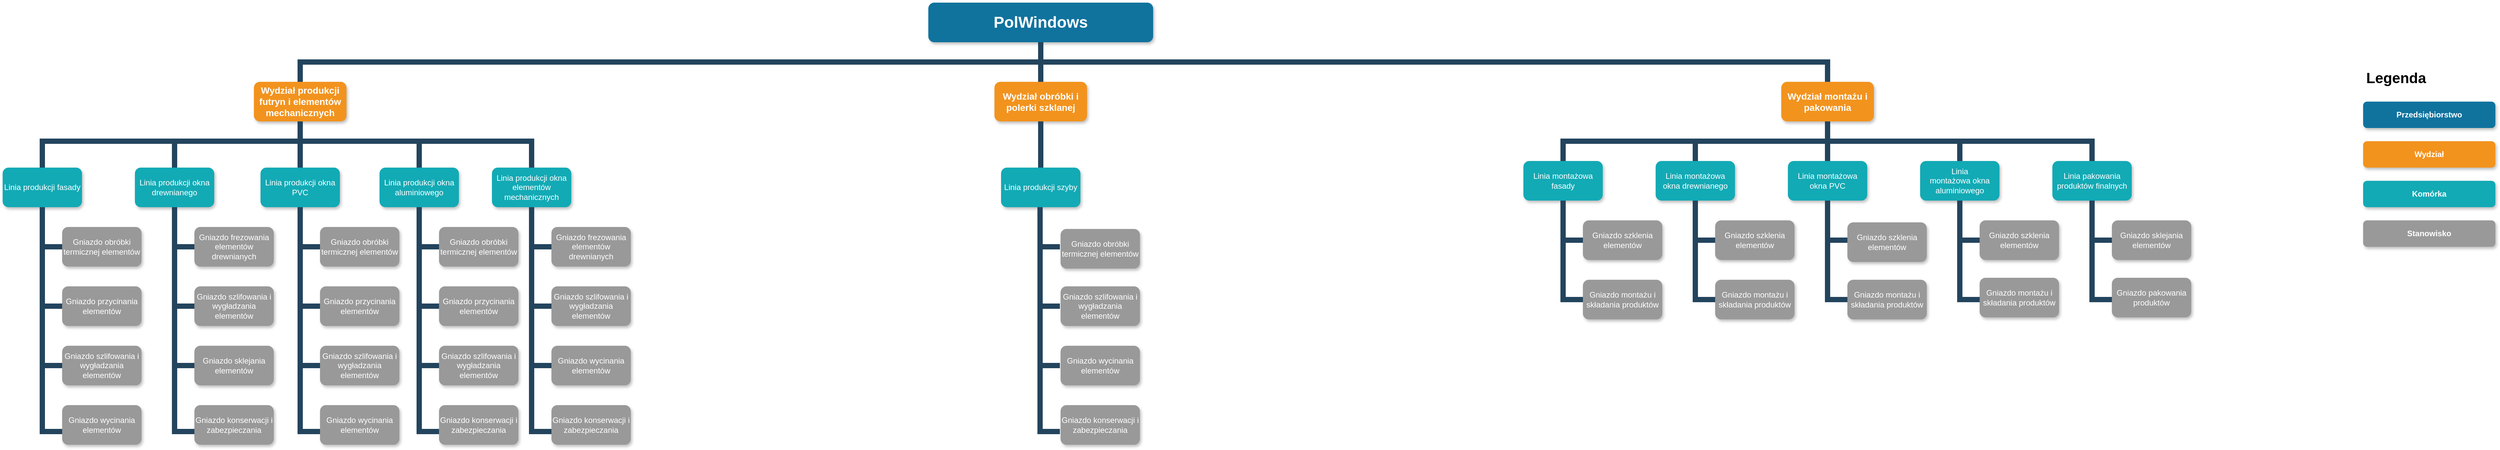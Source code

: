 <mxfile version="17.1.2" type="github">
  <diagram name="Page-1" id="64c3da0e-402f-94eb-ee01-a36477274f13">
    <mxGraphModel dx="3754" dy="1444" grid="1" gridSize="10" guides="1" tooltips="1" connect="1" arrows="1" fold="1" page="1" pageScale="1" pageWidth="1169" pageHeight="826" background="none" math="0" shadow="0">
      <root>
        <mxCell id="0" />
        <mxCell id="1" parent="0" />
        <mxCell id="2" value="PolWindows" style="whiteSpace=wrap;rounded=1;shadow=1;fillColor=#10739E;strokeColor=none;fontColor=#FFFFFF;fontStyle=1;fontSize=24" parent="1" vertex="1">
          <mxGeometry x="1000" y="50" width="340" height="60" as="geometry" />
        </mxCell>
        <mxCell id="3" value="Wydział produkcji futryn i elementów mechanicznych" style="whiteSpace=wrap;rounded=1;fillColor=#F2931E;strokeColor=none;shadow=1;fontColor=#FFFFFF;fontStyle=1;fontSize=14" parent="1" vertex="1">
          <mxGeometry x="-20" y="170.0" width="140" height="60" as="geometry" />
        </mxCell>
        <mxCell id="4" value="Wydział obróbki i polerki szklanej" style="whiteSpace=wrap;rounded=1;fillColor=#F2931E;strokeColor=none;shadow=1;fontColor=#FFFFFF;fontStyle=1;fontSize=14" parent="1" vertex="1">
          <mxGeometry x="1100" y="170.0" width="140" height="60" as="geometry" />
        </mxCell>
        <mxCell id="6" value="Wydział montażu i pakowania" style="whiteSpace=wrap;rounded=1;fillColor=#F2931E;strokeColor=none;shadow=1;fontColor=#FFFFFF;fontStyle=1;fontSize=14" parent="1" vertex="1">
          <mxGeometry x="2290" y="170.0" width="140" height="60" as="geometry" />
        </mxCell>
        <mxCell id="10" value="Linia produkcji fasady" style="whiteSpace=wrap;rounded=1;fillColor=#12AAB5;strokeColor=none;shadow=1;fontColor=#FFFFFF;" parent="1" vertex="1">
          <mxGeometry x="-400" y="300.0" width="120" height="60" as="geometry" />
        </mxCell>
        <mxCell id="12" value="Linia produkcji okna drewnianego" style="whiteSpace=wrap;rounded=1;fillColor=#12AAB5;strokeColor=none;shadow=1;fontColor=#FFFFFF;" parent="1" vertex="1">
          <mxGeometry x="-200" y="300.0" width="120" height="60" as="geometry" />
        </mxCell>
        <mxCell id="103" value="" style="edgeStyle=elbowEdgeStyle;elbow=vertical;rounded=0;fontColor=#000000;endArrow=none;endFill=0;strokeWidth=8;strokeColor=#23445D;" parent="1" source="3" target="10" edge="1">
          <mxGeometry width="100" height="100" relative="1" as="geometry">
            <mxPoint x="-450" y="290" as="sourcePoint" />
            <mxPoint x="-350" y="190" as="targetPoint" />
            <Array as="points">
              <mxPoint x="-170" y="260" />
            </Array>
          </mxGeometry>
        </mxCell>
        <mxCell id="104" value="" style="edgeStyle=elbowEdgeStyle;elbow=vertical;rounded=0;fontColor=#000000;endArrow=none;endFill=0;strokeWidth=8;strokeColor=#23445D;" parent="1" source="3" target="12" edge="1">
          <mxGeometry width="100" height="100" relative="1" as="geometry">
            <mxPoint x="-110" y="290" as="sourcePoint" />
            <mxPoint x="-10" y="190" as="targetPoint" />
            <Array as="points">
              <mxPoint x="50" y="260" />
              <mxPoint x="50" y="255" />
            </Array>
          </mxGeometry>
        </mxCell>
        <mxCell id="133" value="Linia montażowa fasady" style="whiteSpace=wrap;rounded=1;fillColor=#12AAB5;strokeColor=none;shadow=1;fontColor=#FFFFFF;" parent="1" vertex="1">
          <mxGeometry x="1900.0" y="290.0" width="120" height="60" as="geometry" />
        </mxCell>
        <mxCell id="134" value="Linia montażowa okna drewnianego" style="whiteSpace=wrap;rounded=1;fillColor=#12AAB5;strokeColor=none;shadow=1;fontColor=#FFFFFF;" parent="1" vertex="1">
          <mxGeometry x="2100" y="290.0" width="120" height="60" as="geometry" />
        </mxCell>
        <mxCell id="221" value="" style="edgeStyle=elbowEdgeStyle;elbow=vertical;rounded=0;fontColor=#000000;endArrow=none;endFill=0;strokeWidth=8;strokeColor=#23445D;" parent="1" source="6" target="133" edge="1">
          <mxGeometry width="100" height="100" relative="1" as="geometry">
            <mxPoint x="1870" y="260" as="sourcePoint" />
            <mxPoint x="1970" y="160" as="targetPoint" />
          </mxGeometry>
        </mxCell>
        <mxCell id="222" value="" style="edgeStyle=elbowEdgeStyle;elbow=vertical;rounded=0;fontColor=#000000;endArrow=none;endFill=0;strokeWidth=8;strokeColor=#23445D;" parent="1" source="6" target="134" edge="1">
          <mxGeometry width="100" height="100" relative="1" as="geometry">
            <mxPoint x="2120" y="270" as="sourcePoint" />
            <mxPoint x="2220" y="170" as="targetPoint" />
          </mxGeometry>
        </mxCell>
        <mxCell id="229" value="" style="edgeStyle=elbowEdgeStyle;elbow=vertical;rounded=0;fontColor=#000000;endArrow=none;endFill=0;strokeWidth=8;strokeColor=#23445D;" parent="1" source="2" target="3" edge="1">
          <mxGeometry width="100" height="100" relative="1" as="geometry">
            <mxPoint x="540" y="140" as="sourcePoint" />
            <mxPoint x="640" y="40" as="targetPoint" />
            <Array as="points">
              <mxPoint x="650" y="140" />
              <mxPoint x="650" y="150" />
            </Array>
          </mxGeometry>
        </mxCell>
        <mxCell id="230" value="" style="edgeStyle=elbowEdgeStyle;elbow=vertical;rounded=0;fontColor=#000000;endArrow=none;endFill=0;strokeWidth=8;strokeColor=#23445D;" parent="1" source="2" target="4" edge="1">
          <mxGeometry width="100" height="100" relative="1" as="geometry">
            <mxPoint x="550" y="150" as="sourcePoint" />
            <mxPoint x="650" y="50" as="targetPoint" />
          </mxGeometry>
        </mxCell>
        <mxCell id="234" value="" style="edgeStyle=elbowEdgeStyle;elbow=vertical;rounded=0;fontColor=#000000;endArrow=none;endFill=0;strokeWidth=8;strokeColor=#23445D;entryX=0.5;entryY=0;entryDx=0;entryDy=0;" parent="1" source="2" target="6" edge="1">
          <mxGeometry width="100" height="100" relative="1" as="geometry">
            <mxPoint x="590" y="190" as="sourcePoint" />
            <mxPoint x="2360" y="150" as="targetPoint" />
            <Array as="points">
              <mxPoint x="1770" y="140" />
            </Array>
          </mxGeometry>
        </mxCell>
        <mxCell id="9-6c7BfhoWEWpENg01it-234" value="Linia produkcji okna PVC" style="whiteSpace=wrap;rounded=1;fillColor=#12AAB5;strokeColor=none;shadow=1;fontColor=#FFFFFF;" vertex="1" parent="1">
          <mxGeometry x="-10" y="300.0" width="120" height="60" as="geometry" />
        </mxCell>
        <mxCell id="9-6c7BfhoWEWpENg01it-235" value="Linia produkcji okna aluminiowego" style="whiteSpace=wrap;rounded=1;fillColor=#12AAB5;strokeColor=none;shadow=1;fontColor=#FFFFFF;" vertex="1" parent="1">
          <mxGeometry x="170" y="300.0" width="120" height="60" as="geometry" />
        </mxCell>
        <mxCell id="9-6c7BfhoWEWpENg01it-236" value="Linia produkcji okna elementów mechanicznych" style="whiteSpace=wrap;rounded=1;fillColor=#12AAB5;strokeColor=none;shadow=1;fontColor=#FFFFFF;" vertex="1" parent="1">
          <mxGeometry x="340" y="300.0" width="120" height="60" as="geometry" />
        </mxCell>
        <mxCell id="9-6c7BfhoWEWpENg01it-239" value="" style="edgeStyle=elbowEdgeStyle;elbow=vertical;rounded=0;fontColor=#000000;endArrow=none;endFill=0;strokeWidth=8;strokeColor=#23445D;exitX=0.5;exitY=1;exitDx=0;exitDy=0;entryX=0.5;entryY=0;entryDx=0;entryDy=0;" edge="1" parent="1" source="3" target="9-6c7BfhoWEWpENg01it-234">
          <mxGeometry width="100" height="100" relative="1" as="geometry">
            <mxPoint x="60" y="220.0" as="sourcePoint" />
            <mxPoint x="-130" y="310" as="targetPoint" />
            <Array as="points">
              <mxPoint x="60" y="265" />
            </Array>
          </mxGeometry>
        </mxCell>
        <mxCell id="9-6c7BfhoWEWpENg01it-240" value="" style="edgeStyle=elbowEdgeStyle;elbow=vertical;rounded=0;fontColor=#000000;endArrow=none;endFill=0;strokeWidth=8;strokeColor=#23445D;entryX=0.5;entryY=0;entryDx=0;entryDy=0;" edge="1" parent="1" target="9-6c7BfhoWEWpENg01it-235">
          <mxGeometry width="100" height="100" relative="1" as="geometry">
            <mxPoint x="50" y="230" as="sourcePoint" />
            <mxPoint x="-120" y="320" as="targetPoint" />
            <Array as="points">
              <mxPoint x="70" y="260" />
              <mxPoint x="140" y="260" />
            </Array>
          </mxGeometry>
        </mxCell>
        <mxCell id="9-6c7BfhoWEWpENg01it-241" value="" style="edgeStyle=elbowEdgeStyle;elbow=vertical;rounded=0;fontColor=#000000;endArrow=none;endFill=0;strokeWidth=8;strokeColor=#23445D;entryX=0.5;entryY=0;entryDx=0;entryDy=0;" edge="1" parent="1" target="9-6c7BfhoWEWpENg01it-236">
          <mxGeometry width="100" height="100" relative="1" as="geometry">
            <mxPoint x="50" y="230" as="sourcePoint" />
            <mxPoint x="330" y="280" as="targetPoint" />
            <Array as="points">
              <mxPoint x="90" y="260" />
              <mxPoint x="230" y="250" />
            </Array>
          </mxGeometry>
        </mxCell>
        <mxCell id="9-6c7BfhoWEWpENg01it-242" value="Linia produkcji szyby" style="whiteSpace=wrap;rounded=1;fillColor=#12AAB5;strokeColor=none;shadow=1;fontColor=#FFFFFF;" vertex="1" parent="1">
          <mxGeometry x="1110" y="300.0" width="120" height="60" as="geometry" />
        </mxCell>
        <mxCell id="9-6c7BfhoWEWpENg01it-243" value="" style="edgeStyle=elbowEdgeStyle;elbow=vertical;rounded=0;fontColor=#000000;endArrow=none;endFill=0;strokeWidth=8;strokeColor=#23445D;exitX=0.5;exitY=1;exitDx=0;exitDy=0;entryX=0.5;entryY=0;entryDx=0;entryDy=0;" edge="1" parent="1" source="4" target="9-6c7BfhoWEWpENg01it-242">
          <mxGeometry width="100" height="100" relative="1" as="geometry">
            <mxPoint x="819" y="220" as="sourcePoint" />
            <mxPoint x="1170" y="290" as="targetPoint" />
            <Array as="points">
              <mxPoint x="1160" y="260" />
              <mxPoint x="999" y="260" />
            </Array>
          </mxGeometry>
        </mxCell>
        <mxCell id="9-6c7BfhoWEWpENg01it-245" value="Linia montażowa okna PVC" style="whiteSpace=wrap;rounded=1;fillColor=#12AAB5;strokeColor=none;shadow=1;fontColor=#FFFFFF;" vertex="1" parent="1">
          <mxGeometry x="2300" y="290.0" width="120" height="60" as="geometry" />
        </mxCell>
        <mxCell id="9-6c7BfhoWEWpENg01it-246" value="Linia montażowa okna aluminiowego" style="whiteSpace=wrap;rounded=1;fillColor=#12AAB5;strokeColor=none;shadow=1;fontColor=#FFFFFF;" vertex="1" parent="1">
          <mxGeometry x="2500" y="290.0" width="120" height="60" as="geometry" />
        </mxCell>
        <mxCell id="9-6c7BfhoWEWpENg01it-247" value="Linia pakowania produktów finalnych" style="whiteSpace=wrap;rounded=1;fillColor=#12AAB5;strokeColor=none;shadow=1;fontColor=#FFFFFF;" vertex="1" parent="1">
          <mxGeometry x="2700" y="290.0" width="120" height="60" as="geometry" />
        </mxCell>
        <mxCell id="9-6c7BfhoWEWpENg01it-248" value="" style="edgeStyle=elbowEdgeStyle;elbow=vertical;rounded=0;fontColor=#000000;endArrow=none;endFill=0;strokeWidth=8;strokeColor=#23445D;exitX=0.5;exitY=1;exitDx=0;exitDy=0;" edge="1" parent="1" source="6">
          <mxGeometry width="100" height="100" relative="1" as="geometry">
            <mxPoint x="2260" y="220.0" as="sourcePoint" />
            <mxPoint x="2360" y="290" as="targetPoint" />
            <Array as="points">
              <mxPoint x="2310" y="255" />
            </Array>
          </mxGeometry>
        </mxCell>
        <mxCell id="9-6c7BfhoWEWpENg01it-250" value="" style="edgeStyle=elbowEdgeStyle;elbow=vertical;rounded=0;fontColor=#000000;endArrow=none;endFill=0;strokeWidth=8;strokeColor=#23445D;exitX=0.5;exitY=1;exitDx=0;exitDy=0;" edge="1" parent="1" source="6">
          <mxGeometry width="100" height="100" relative="1" as="geometry">
            <mxPoint x="2660" y="220.0" as="sourcePoint" />
            <mxPoint x="2760" y="290" as="targetPoint" />
          </mxGeometry>
        </mxCell>
        <mxCell id="9-6c7BfhoWEWpENg01it-252" value="" style="edgeStyle=elbowEdgeStyle;elbow=vertical;rounded=0;fontColor=#000000;endArrow=none;endFill=0;strokeWidth=8;strokeColor=#23445D;exitX=0.5;exitY=1;exitDx=0;exitDy=0;entryX=0.5;entryY=0;entryDx=0;entryDy=0;" edge="1" parent="1" source="6" target="9-6c7BfhoWEWpENg01it-246">
          <mxGeometry width="100" height="100" relative="1" as="geometry">
            <mxPoint x="2370" y="220.0" as="sourcePoint" />
            <mxPoint x="2770" y="300" as="targetPoint" />
          </mxGeometry>
        </mxCell>
        <mxCell id="9-6c7BfhoWEWpENg01it-259" value="Gniazdo obróbki termicznej elementów" style="whiteSpace=wrap;rounded=1;fillColor=#999999;strokeColor=none;shadow=1;fontColor=#FFFFFF;fontStyle=0" vertex="1" parent="1">
          <mxGeometry x="-310" y="390.0" width="120" height="60" as="geometry" />
        </mxCell>
        <mxCell id="9-6c7BfhoWEWpENg01it-261" value="Gniazdo przycinania elementów" style="whiteSpace=wrap;rounded=1;fillColor=#999999;strokeColor=none;shadow=1;fontColor=#FFFFFF;fontStyle=0" vertex="1" parent="1">
          <mxGeometry x="-310" y="480.0" width="120" height="60" as="geometry" />
        </mxCell>
        <mxCell id="9-6c7BfhoWEWpENg01it-262" value="Gniazdo szlifowania i wygładzania elementów" style="whiteSpace=wrap;rounded=1;fillColor=#999999;strokeColor=none;shadow=1;fontColor=#FFFFFF;fontStyle=0" vertex="1" parent="1">
          <mxGeometry x="-310.0" y="570.0" width="120" height="60" as="geometry" />
        </mxCell>
        <mxCell id="9-6c7BfhoWEWpENg01it-263" value="Gniazdo wycinania elementów" style="whiteSpace=wrap;rounded=1;fillColor=#999999;strokeColor=none;shadow=1;fontColor=#FFFFFF;fontStyle=0" vertex="1" parent="1">
          <mxGeometry x="-310.0" y="660.0" width="120" height="60" as="geometry" />
        </mxCell>
        <mxCell id="9-6c7BfhoWEWpENg01it-264" value="Gniazdo frezowania elementów drewnianych" style="whiteSpace=wrap;rounded=1;fillColor=#999999;strokeColor=none;shadow=1;fontColor=#FFFFFF;fontStyle=0" vertex="1" parent="1">
          <mxGeometry x="-110.0" y="390.0" width="120" height="60" as="geometry" />
        </mxCell>
        <mxCell id="9-6c7BfhoWEWpENg01it-265" value="Gniazdo szlifowania i wygładzania elementów" style="whiteSpace=wrap;rounded=1;fillColor=#999999;strokeColor=none;shadow=1;fontColor=#FFFFFF;fontStyle=0" vertex="1" parent="1">
          <mxGeometry x="-110.0" y="480.0" width="120" height="60" as="geometry" />
        </mxCell>
        <mxCell id="9-6c7BfhoWEWpENg01it-266" value="Gniazdo sklejania elementów" style="whiteSpace=wrap;rounded=1;fillColor=#999999;strokeColor=none;shadow=1;fontColor=#FFFFFF;fontStyle=0" vertex="1" parent="1">
          <mxGeometry x="-110" y="570.0" width="120" height="60" as="geometry" />
        </mxCell>
        <mxCell id="9-6c7BfhoWEWpENg01it-267" value="Gniazdo konserwacji i zabezpieczania" style="whiteSpace=wrap;rounded=1;fillColor=#999999;strokeColor=none;shadow=1;fontColor=#FFFFFF;fontStyle=0" vertex="1" parent="1">
          <mxGeometry x="-110.0" y="660.0" width="120" height="60" as="geometry" />
        </mxCell>
        <mxCell id="9-6c7BfhoWEWpENg01it-268" value="Gniazdo obróbki termicznej elementów" style="whiteSpace=wrap;rounded=1;fillColor=#999999;strokeColor=none;shadow=1;fontColor=#FFFFFF;fontStyle=0" vertex="1" parent="1">
          <mxGeometry x="80" y="390.0" width="120" height="60" as="geometry" />
        </mxCell>
        <mxCell id="9-6c7BfhoWEWpENg01it-269" value="Gniazdo przycinania elementów" style="whiteSpace=wrap;rounded=1;fillColor=#999999;strokeColor=none;shadow=1;fontColor=#FFFFFF;fontStyle=0" vertex="1" parent="1">
          <mxGeometry x="80" y="480.0" width="120" height="60" as="geometry" />
        </mxCell>
        <mxCell id="9-6c7BfhoWEWpENg01it-270" value="Gniazdo szlifowania i wygładzania elementów" style="whiteSpace=wrap;rounded=1;fillColor=#999999;strokeColor=none;shadow=1;fontColor=#FFFFFF;fontStyle=0" vertex="1" parent="1">
          <mxGeometry x="80.0" y="570.0" width="120" height="60" as="geometry" />
        </mxCell>
        <mxCell id="9-6c7BfhoWEWpENg01it-271" value="Gniazdo wycinania elementów" style="whiteSpace=wrap;rounded=1;fillColor=#999999;strokeColor=none;shadow=1;fontColor=#FFFFFF;fontStyle=0" vertex="1" parent="1">
          <mxGeometry x="80.0" y="660.0" width="120" height="60" as="geometry" />
        </mxCell>
        <mxCell id="9-6c7BfhoWEWpENg01it-272" value="Gniazdo obróbki termicznej elementów" style="whiteSpace=wrap;rounded=1;fillColor=#999999;strokeColor=none;shadow=1;fontColor=#FFFFFF;fontStyle=0" vertex="1" parent="1">
          <mxGeometry x="260" y="390.0" width="120" height="60" as="geometry" />
        </mxCell>
        <mxCell id="9-6c7BfhoWEWpENg01it-273" value="Gniazdo przycinania elementów" style="whiteSpace=wrap;rounded=1;fillColor=#999999;strokeColor=none;shadow=1;fontColor=#FFFFFF;fontStyle=0" vertex="1" parent="1">
          <mxGeometry x="260" y="480.0" width="120" height="60" as="geometry" />
        </mxCell>
        <mxCell id="9-6c7BfhoWEWpENg01it-274" value="Gniazdo szlifowania i wygładzania elementów" style="whiteSpace=wrap;rounded=1;fillColor=#999999;strokeColor=none;shadow=1;fontColor=#FFFFFF;fontStyle=0" vertex="1" parent="1">
          <mxGeometry x="260.0" y="570.0" width="120" height="60" as="geometry" />
        </mxCell>
        <mxCell id="9-6c7BfhoWEWpENg01it-275" value="Gniazdo konserwacji i zabezpieczania" style="whiteSpace=wrap;rounded=1;fillColor=#999999;strokeColor=none;shadow=1;fontColor=#FFFFFF;fontStyle=0" vertex="1" parent="1">
          <mxGeometry x="260.0" y="660.0" width="120" height="60" as="geometry" />
        </mxCell>
        <mxCell id="9-6c7BfhoWEWpENg01it-276" value="Gniazdo frezowania elementów drewnianych" style="whiteSpace=wrap;rounded=1;fillColor=#999999;strokeColor=none;shadow=1;fontColor=#FFFFFF;fontStyle=0" vertex="1" parent="1">
          <mxGeometry x="430.0" y="390.0" width="120" height="60" as="geometry" />
        </mxCell>
        <mxCell id="9-6c7BfhoWEWpENg01it-277" value="Gniazdo szlifowania i wygładzania elementów" style="whiteSpace=wrap;rounded=1;fillColor=#999999;strokeColor=none;shadow=1;fontColor=#FFFFFF;fontStyle=0" vertex="1" parent="1">
          <mxGeometry x="430.0" y="480.0" width="120" height="60" as="geometry" />
        </mxCell>
        <mxCell id="9-6c7BfhoWEWpENg01it-278" value="Gniazdo wycinania elementów" style="whiteSpace=wrap;rounded=1;fillColor=#999999;strokeColor=none;shadow=1;fontColor=#FFFFFF;fontStyle=0" vertex="1" parent="1">
          <mxGeometry x="430.0" y="570.0" width="120" height="60" as="geometry" />
        </mxCell>
        <mxCell id="9-6c7BfhoWEWpENg01it-279" value="Gniazdo konserwacji i zabezpieczania" style="whiteSpace=wrap;rounded=1;fillColor=#999999;strokeColor=none;shadow=1;fontColor=#FFFFFF;fontStyle=0" vertex="1" parent="1">
          <mxGeometry x="430.0" y="660.0" width="120" height="60" as="geometry" />
        </mxCell>
        <mxCell id="9-6c7BfhoWEWpENg01it-280" value="Gniazdo obróbki termicznej elementów" style="whiteSpace=wrap;rounded=1;fillColor=#999999;strokeColor=none;shadow=1;fontColor=#FFFFFF;fontStyle=0" vertex="1" parent="1">
          <mxGeometry x="1200" y="393.0" width="120" height="60" as="geometry" />
        </mxCell>
        <mxCell id="9-6c7BfhoWEWpENg01it-281" value="Gniazdo szlifowania i wygładzania elementów" style="whiteSpace=wrap;rounded=1;fillColor=#999999;strokeColor=none;shadow=1;fontColor=#FFFFFF;fontStyle=0" vertex="1" parent="1">
          <mxGeometry x="1200.0" y="480.0" width="120" height="60" as="geometry" />
        </mxCell>
        <mxCell id="9-6c7BfhoWEWpENg01it-282" value="Gniazdo wycinania elementów" style="whiteSpace=wrap;rounded=1;fillColor=#999999;strokeColor=none;shadow=1;fontColor=#FFFFFF;fontStyle=0" vertex="1" parent="1">
          <mxGeometry x="1200" y="570.0" width="120" height="60" as="geometry" />
        </mxCell>
        <mxCell id="9-6c7BfhoWEWpENg01it-283" value="Gniazdo konserwacji i zabezpieczania" style="whiteSpace=wrap;rounded=1;fillColor=#999999;strokeColor=none;shadow=1;fontColor=#FFFFFF;fontStyle=0" vertex="1" parent="1">
          <mxGeometry x="1200" y="660.0" width="120" height="60" as="geometry" />
        </mxCell>
        <mxCell id="9-6c7BfhoWEWpENg01it-295" value="Gniazdo szklenia elementów" style="whiteSpace=wrap;rounded=1;fillColor=#999999;strokeColor=none;shadow=1;fontColor=#FFFFFF;fontStyle=0" vertex="1" parent="1">
          <mxGeometry x="1990" y="380.0" width="120" height="60" as="geometry" />
        </mxCell>
        <mxCell id="9-6c7BfhoWEWpENg01it-296" value="Gniazdo montażu i składania produktów" style="whiteSpace=wrap;rounded=1;fillColor=#999999;strokeColor=none;shadow=1;fontColor=#FFFFFF;fontStyle=0" vertex="1" parent="1">
          <mxGeometry x="1990" y="470.0" width="120" height="60" as="geometry" />
        </mxCell>
        <mxCell id="9-6c7BfhoWEWpENg01it-297" value="Gniazdo szklenia elementów" style="whiteSpace=wrap;rounded=1;fillColor=#999999;strokeColor=none;shadow=1;fontColor=#FFFFFF;fontStyle=0" vertex="1" parent="1">
          <mxGeometry x="2190" y="380.0" width="120" height="60" as="geometry" />
        </mxCell>
        <mxCell id="9-6c7BfhoWEWpENg01it-298" value="Gniazdo montażu i składania produktów" style="whiteSpace=wrap;rounded=1;fillColor=#999999;strokeColor=none;shadow=1;fontColor=#FFFFFF;fontStyle=0" vertex="1" parent="1">
          <mxGeometry x="2190" y="470.0" width="120" height="60" as="geometry" />
        </mxCell>
        <mxCell id="9-6c7BfhoWEWpENg01it-299" value="Gniazdo szklenia elementów" style="whiteSpace=wrap;rounded=1;fillColor=#999999;strokeColor=none;shadow=1;fontColor=#FFFFFF;fontStyle=0" vertex="1" parent="1">
          <mxGeometry x="2390" y="383.0" width="120" height="60" as="geometry" />
        </mxCell>
        <mxCell id="9-6c7BfhoWEWpENg01it-300" value="Gniazdo montażu i składania produktów" style="whiteSpace=wrap;rounded=1;fillColor=#999999;strokeColor=none;shadow=1;fontColor=#FFFFFF;fontStyle=0" vertex="1" parent="1">
          <mxGeometry x="2390" y="470.0" width="120" height="60" as="geometry" />
        </mxCell>
        <mxCell id="9-6c7BfhoWEWpENg01it-301" value="Gniazdo szklenia elementów" style="whiteSpace=wrap;rounded=1;fillColor=#999999;strokeColor=none;shadow=1;fontColor=#FFFFFF;fontStyle=0" vertex="1" parent="1">
          <mxGeometry x="2590" y="380.0" width="120" height="60" as="geometry" />
        </mxCell>
        <mxCell id="9-6c7BfhoWEWpENg01it-302" value="Gniazdo montażu i składania produktów" style="whiteSpace=wrap;rounded=1;fillColor=#999999;strokeColor=none;shadow=1;fontColor=#FFFFFF;fontStyle=0" vertex="1" parent="1">
          <mxGeometry x="2590" y="467.0" width="120" height="60" as="geometry" />
        </mxCell>
        <mxCell id="9-6c7BfhoWEWpENg01it-303" value="Gniazdo sklejania elementów" style="whiteSpace=wrap;rounded=1;fillColor=#999999;strokeColor=none;shadow=1;fontColor=#FFFFFF;fontStyle=0" vertex="1" parent="1">
          <mxGeometry x="2790" y="380.0" width="120" height="60" as="geometry" />
        </mxCell>
        <mxCell id="9-6c7BfhoWEWpENg01it-304" value="Gniazdo pakowania produktów" style="whiteSpace=wrap;rounded=1;fillColor=#999999;strokeColor=none;shadow=1;fontColor=#FFFFFF;fontStyle=0" vertex="1" parent="1">
          <mxGeometry x="2790" y="467.0" width="120" height="60" as="geometry" />
        </mxCell>
        <mxCell id="9-6c7BfhoWEWpENg01it-306" value="" style="edgeStyle=elbowEdgeStyle;elbow=vertical;rounded=0;fontColor=#000000;endArrow=none;endFill=0;strokeWidth=8;strokeColor=#23445D;entryX=0;entryY=0.5;entryDx=0;entryDy=0;" edge="1" parent="1" target="9-6c7BfhoWEWpENg01it-259">
          <mxGeometry width="100" height="100" relative="1" as="geometry">
            <mxPoint x="-340" y="360" as="sourcePoint" />
            <mxPoint x="-370" y="430" as="targetPoint" />
            <Array as="points">
              <mxPoint x="-330" y="420" />
            </Array>
          </mxGeometry>
        </mxCell>
        <mxCell id="9-6c7BfhoWEWpENg01it-307" value="" style="edgeStyle=elbowEdgeStyle;elbow=vertical;rounded=0;fontColor=#000000;endArrow=none;endFill=0;strokeWidth=8;strokeColor=#23445D;entryX=0;entryY=0.5;entryDx=0;entryDy=0;" edge="1" parent="1">
          <mxGeometry width="100" height="100" relative="1" as="geometry">
            <mxPoint x="-340" y="420" as="sourcePoint" />
            <mxPoint x="-310" y="510" as="targetPoint" />
            <Array as="points">
              <mxPoint x="-330" y="510" />
            </Array>
          </mxGeometry>
        </mxCell>
        <mxCell id="9-6c7BfhoWEWpENg01it-308" value="" style="edgeStyle=elbowEdgeStyle;elbow=vertical;rounded=0;fontColor=#000000;endArrow=none;endFill=0;strokeWidth=8;strokeColor=#23445D;entryX=0;entryY=0.5;entryDx=0;entryDy=0;" edge="1" parent="1">
          <mxGeometry width="100" height="100" relative="1" as="geometry">
            <mxPoint x="-340" y="510" as="sourcePoint" />
            <mxPoint x="-310" y="600" as="targetPoint" />
            <Array as="points">
              <mxPoint x="-330" y="600" />
            </Array>
          </mxGeometry>
        </mxCell>
        <mxCell id="9-6c7BfhoWEWpENg01it-309" value="" style="edgeStyle=elbowEdgeStyle;elbow=vertical;rounded=0;fontColor=#000000;endArrow=none;endFill=0;strokeWidth=8;strokeColor=#23445D;entryX=0;entryY=0.5;entryDx=0;entryDy=0;" edge="1" parent="1">
          <mxGeometry width="100" height="100" relative="1" as="geometry">
            <mxPoint x="-340" y="600" as="sourcePoint" />
            <mxPoint x="-310" y="700" as="targetPoint" />
            <Array as="points">
              <mxPoint x="-330" y="700" />
            </Array>
          </mxGeometry>
        </mxCell>
        <mxCell id="9-6c7BfhoWEWpENg01it-310" value="" style="edgeStyle=elbowEdgeStyle;elbow=vertical;rounded=0;fontColor=#000000;endArrow=none;endFill=0;strokeWidth=8;strokeColor=#23445D;entryX=0;entryY=0.5;entryDx=0;entryDy=0;" edge="1" parent="1">
          <mxGeometry width="100" height="100" relative="1" as="geometry">
            <mxPoint x="-140" y="360" as="sourcePoint" />
            <mxPoint x="-110" y="420" as="targetPoint" />
            <Array as="points">
              <mxPoint x="-130" y="420" />
            </Array>
          </mxGeometry>
        </mxCell>
        <mxCell id="9-6c7BfhoWEWpENg01it-311" value="" style="edgeStyle=elbowEdgeStyle;elbow=vertical;rounded=0;fontColor=#000000;endArrow=none;endFill=0;strokeWidth=8;strokeColor=#23445D;entryX=0;entryY=0.5;entryDx=0;entryDy=0;" edge="1" parent="1">
          <mxGeometry width="100" height="100" relative="1" as="geometry">
            <mxPoint x="-140" y="420" as="sourcePoint" />
            <mxPoint x="-110" y="510" as="targetPoint" />
            <Array as="points">
              <mxPoint x="-130" y="510" />
            </Array>
          </mxGeometry>
        </mxCell>
        <mxCell id="9-6c7BfhoWEWpENg01it-312" value="" style="edgeStyle=elbowEdgeStyle;elbow=vertical;rounded=0;fontColor=#000000;endArrow=none;endFill=0;strokeWidth=8;strokeColor=#23445D;entryX=0;entryY=0.5;entryDx=0;entryDy=0;" edge="1" parent="1">
          <mxGeometry width="100" height="100" relative="1" as="geometry">
            <mxPoint x="-140" y="510" as="sourcePoint" />
            <mxPoint x="-110" y="600" as="targetPoint" />
            <Array as="points">
              <mxPoint x="-130" y="600" />
            </Array>
          </mxGeometry>
        </mxCell>
        <mxCell id="9-6c7BfhoWEWpENg01it-313" value="" style="edgeStyle=elbowEdgeStyle;elbow=vertical;rounded=0;fontColor=#000000;endArrow=none;endFill=0;strokeWidth=8;strokeColor=#23445D;entryX=0;entryY=0.5;entryDx=0;entryDy=0;" edge="1" parent="1">
          <mxGeometry width="100" height="100" relative="1" as="geometry">
            <mxPoint x="-140" y="600" as="sourcePoint" />
            <mxPoint x="-110" y="700" as="targetPoint" />
            <Array as="points">
              <mxPoint x="-130" y="700" />
            </Array>
          </mxGeometry>
        </mxCell>
        <mxCell id="9-6c7BfhoWEWpENg01it-314" value="" style="edgeStyle=elbowEdgeStyle;elbow=vertical;rounded=0;fontColor=#000000;endArrow=none;endFill=0;strokeWidth=8;strokeColor=#23445D;entryX=0;entryY=0.5;entryDx=0;entryDy=0;" edge="1" parent="1">
          <mxGeometry width="100" height="100" relative="1" as="geometry">
            <mxPoint x="50" y="360" as="sourcePoint" />
            <mxPoint x="80" y="420" as="targetPoint" />
            <Array as="points">
              <mxPoint x="60" y="420" />
            </Array>
          </mxGeometry>
        </mxCell>
        <mxCell id="9-6c7BfhoWEWpENg01it-315" value="" style="edgeStyle=elbowEdgeStyle;elbow=vertical;rounded=0;fontColor=#000000;endArrow=none;endFill=0;strokeWidth=8;strokeColor=#23445D;entryX=0;entryY=0.5;entryDx=0;entryDy=0;" edge="1" parent="1">
          <mxGeometry width="100" height="100" relative="1" as="geometry">
            <mxPoint x="50" y="420" as="sourcePoint" />
            <mxPoint x="80" y="510" as="targetPoint" />
            <Array as="points">
              <mxPoint x="60" y="510" />
            </Array>
          </mxGeometry>
        </mxCell>
        <mxCell id="9-6c7BfhoWEWpENg01it-316" value="" style="edgeStyle=elbowEdgeStyle;elbow=vertical;rounded=0;fontColor=#000000;endArrow=none;endFill=0;strokeWidth=8;strokeColor=#23445D;entryX=0;entryY=0.5;entryDx=0;entryDy=0;" edge="1" parent="1">
          <mxGeometry width="100" height="100" relative="1" as="geometry">
            <mxPoint x="50" y="510" as="sourcePoint" />
            <mxPoint x="80" y="600" as="targetPoint" />
            <Array as="points">
              <mxPoint x="60" y="600" />
            </Array>
          </mxGeometry>
        </mxCell>
        <mxCell id="9-6c7BfhoWEWpENg01it-317" value="" style="edgeStyle=elbowEdgeStyle;elbow=vertical;rounded=0;fontColor=#000000;endArrow=none;endFill=0;strokeWidth=8;strokeColor=#23445D;entryX=0;entryY=0.5;entryDx=0;entryDy=0;" edge="1" parent="1">
          <mxGeometry width="100" height="100" relative="1" as="geometry">
            <mxPoint x="50" y="600" as="sourcePoint" />
            <mxPoint x="80" y="700" as="targetPoint" />
            <Array as="points">
              <mxPoint x="60" y="700" />
            </Array>
          </mxGeometry>
        </mxCell>
        <mxCell id="9-6c7BfhoWEWpENg01it-318" value="" style="edgeStyle=elbowEdgeStyle;elbow=vertical;rounded=0;fontColor=#000000;endArrow=none;endFill=0;strokeWidth=8;strokeColor=#23445D;entryX=0;entryY=0.5;entryDx=0;entryDy=0;" edge="1" parent="1">
          <mxGeometry width="100" height="100" relative="1" as="geometry">
            <mxPoint x="230" y="360" as="sourcePoint" />
            <mxPoint x="260" y="420" as="targetPoint" />
            <Array as="points">
              <mxPoint x="240" y="420" />
            </Array>
          </mxGeometry>
        </mxCell>
        <mxCell id="9-6c7BfhoWEWpENg01it-319" value="" style="edgeStyle=elbowEdgeStyle;elbow=vertical;rounded=0;fontColor=#000000;endArrow=none;endFill=0;strokeWidth=8;strokeColor=#23445D;entryX=0;entryY=0.5;entryDx=0;entryDy=0;" edge="1" parent="1">
          <mxGeometry width="100" height="100" relative="1" as="geometry">
            <mxPoint x="230" y="420" as="sourcePoint" />
            <mxPoint x="260" y="510" as="targetPoint" />
            <Array as="points">
              <mxPoint x="240" y="510" />
            </Array>
          </mxGeometry>
        </mxCell>
        <mxCell id="9-6c7BfhoWEWpENg01it-320" value="" style="edgeStyle=elbowEdgeStyle;elbow=vertical;rounded=0;fontColor=#000000;endArrow=none;endFill=0;strokeWidth=8;strokeColor=#23445D;entryX=0;entryY=0.5;entryDx=0;entryDy=0;" edge="1" parent="1">
          <mxGeometry width="100" height="100" relative="1" as="geometry">
            <mxPoint x="230" y="510" as="sourcePoint" />
            <mxPoint x="260" y="600" as="targetPoint" />
            <Array as="points">
              <mxPoint x="240" y="600" />
            </Array>
          </mxGeometry>
        </mxCell>
        <mxCell id="9-6c7BfhoWEWpENg01it-321" value="" style="edgeStyle=elbowEdgeStyle;elbow=vertical;rounded=0;fontColor=#000000;endArrow=none;endFill=0;strokeWidth=8;strokeColor=#23445D;entryX=0;entryY=0.5;entryDx=0;entryDy=0;" edge="1" parent="1">
          <mxGeometry width="100" height="100" relative="1" as="geometry">
            <mxPoint x="230" y="600" as="sourcePoint" />
            <mxPoint x="260" y="700" as="targetPoint" />
            <Array as="points">
              <mxPoint x="240" y="700" />
            </Array>
          </mxGeometry>
        </mxCell>
        <mxCell id="9-6c7BfhoWEWpENg01it-322" value="" style="edgeStyle=elbowEdgeStyle;elbow=vertical;rounded=0;fontColor=#000000;endArrow=none;endFill=0;strokeWidth=8;strokeColor=#23445D;entryX=0;entryY=0.5;entryDx=0;entryDy=0;" edge="1" parent="1">
          <mxGeometry width="100" height="100" relative="1" as="geometry">
            <mxPoint x="400" y="360" as="sourcePoint" />
            <mxPoint x="430" y="420" as="targetPoint" />
            <Array as="points">
              <mxPoint x="410" y="420" />
            </Array>
          </mxGeometry>
        </mxCell>
        <mxCell id="9-6c7BfhoWEWpENg01it-323" value="" style="edgeStyle=elbowEdgeStyle;elbow=vertical;rounded=0;fontColor=#000000;endArrow=none;endFill=0;strokeWidth=8;strokeColor=#23445D;entryX=0;entryY=0.5;entryDx=0;entryDy=0;" edge="1" parent="1">
          <mxGeometry width="100" height="100" relative="1" as="geometry">
            <mxPoint x="400" y="420" as="sourcePoint" />
            <mxPoint x="430" y="510" as="targetPoint" />
            <Array as="points">
              <mxPoint x="410" y="510" />
            </Array>
          </mxGeometry>
        </mxCell>
        <mxCell id="9-6c7BfhoWEWpENg01it-324" value="" style="edgeStyle=elbowEdgeStyle;elbow=vertical;rounded=0;fontColor=#000000;endArrow=none;endFill=0;strokeWidth=8;strokeColor=#23445D;entryX=0;entryY=0.5;entryDx=0;entryDy=0;" edge="1" parent="1">
          <mxGeometry width="100" height="100" relative="1" as="geometry">
            <mxPoint x="400" y="510" as="sourcePoint" />
            <mxPoint x="430" y="600" as="targetPoint" />
            <Array as="points">
              <mxPoint x="410" y="600" />
            </Array>
          </mxGeometry>
        </mxCell>
        <mxCell id="9-6c7BfhoWEWpENg01it-325" value="" style="edgeStyle=elbowEdgeStyle;elbow=vertical;rounded=0;fontColor=#000000;endArrow=none;endFill=0;strokeWidth=8;strokeColor=#23445D;entryX=0;entryY=0.5;entryDx=0;entryDy=0;" edge="1" parent="1">
          <mxGeometry width="100" height="100" relative="1" as="geometry">
            <mxPoint x="400" y="600" as="sourcePoint" />
            <mxPoint x="430" y="700" as="targetPoint" />
            <Array as="points">
              <mxPoint x="410" y="700" />
            </Array>
          </mxGeometry>
        </mxCell>
        <mxCell id="9-6c7BfhoWEWpENg01it-326" value="" style="edgeStyle=elbowEdgeStyle;elbow=vertical;rounded=0;fontColor=#000000;endArrow=none;endFill=0;strokeWidth=8;strokeColor=#23445D;entryX=0;entryY=0.5;entryDx=0;entryDy=0;" edge="1" parent="1">
          <mxGeometry width="100" height="100" relative="1" as="geometry">
            <mxPoint x="1169" y="360" as="sourcePoint" />
            <mxPoint x="1199" y="420" as="targetPoint" />
            <Array as="points">
              <mxPoint x="1179" y="420" />
            </Array>
          </mxGeometry>
        </mxCell>
        <mxCell id="9-6c7BfhoWEWpENg01it-327" value="" style="edgeStyle=elbowEdgeStyle;elbow=vertical;rounded=0;fontColor=#000000;endArrow=none;endFill=0;strokeWidth=8;strokeColor=#23445D;entryX=0;entryY=0.5;entryDx=0;entryDy=0;" edge="1" parent="1">
          <mxGeometry width="100" height="100" relative="1" as="geometry">
            <mxPoint x="1169" y="420" as="sourcePoint" />
            <mxPoint x="1199" y="510" as="targetPoint" />
            <Array as="points">
              <mxPoint x="1179" y="510" />
            </Array>
          </mxGeometry>
        </mxCell>
        <mxCell id="9-6c7BfhoWEWpENg01it-328" value="" style="edgeStyle=elbowEdgeStyle;elbow=vertical;rounded=0;fontColor=#000000;endArrow=none;endFill=0;strokeWidth=8;strokeColor=#23445D;entryX=0;entryY=0.5;entryDx=0;entryDy=0;" edge="1" parent="1">
          <mxGeometry width="100" height="100" relative="1" as="geometry">
            <mxPoint x="1169" y="510" as="sourcePoint" />
            <mxPoint x="1199" y="600" as="targetPoint" />
            <Array as="points">
              <mxPoint x="1179" y="600" />
            </Array>
          </mxGeometry>
        </mxCell>
        <mxCell id="9-6c7BfhoWEWpENg01it-329" value="" style="edgeStyle=elbowEdgeStyle;elbow=vertical;rounded=0;fontColor=#000000;endArrow=none;endFill=0;strokeWidth=8;strokeColor=#23445D;entryX=0;entryY=0.5;entryDx=0;entryDy=0;" edge="1" parent="1">
          <mxGeometry width="100" height="100" relative="1" as="geometry">
            <mxPoint x="1169" y="600" as="sourcePoint" />
            <mxPoint x="1199" y="700" as="targetPoint" />
            <Array as="points">
              <mxPoint x="1179" y="700" />
            </Array>
          </mxGeometry>
        </mxCell>
        <mxCell id="9-6c7BfhoWEWpENg01it-330" value="" style="edgeStyle=elbowEdgeStyle;elbow=vertical;rounded=0;fontColor=#000000;endArrow=none;endFill=0;strokeWidth=8;strokeColor=#23445D;entryX=0;entryY=0.5;entryDx=0;entryDy=0;" edge="1" parent="1">
          <mxGeometry width="100" height="100" relative="1" as="geometry">
            <mxPoint x="1960.0" y="350" as="sourcePoint" />
            <mxPoint x="1990.0" y="410" as="targetPoint" />
            <Array as="points">
              <mxPoint x="1970" y="410" />
            </Array>
          </mxGeometry>
        </mxCell>
        <mxCell id="9-6c7BfhoWEWpENg01it-331" value="" style="edgeStyle=elbowEdgeStyle;elbow=vertical;rounded=0;fontColor=#000000;endArrow=none;endFill=0;strokeWidth=8;strokeColor=#23445D;entryX=0;entryY=0.5;entryDx=0;entryDy=0;" edge="1" parent="1">
          <mxGeometry width="100" height="100" relative="1" as="geometry">
            <mxPoint x="1960.0" y="410" as="sourcePoint" />
            <mxPoint x="1990.0" y="500" as="targetPoint" />
            <Array as="points">
              <mxPoint x="1970" y="500" />
            </Array>
          </mxGeometry>
        </mxCell>
        <mxCell id="9-6c7BfhoWEWpENg01it-334" value="" style="edgeStyle=elbowEdgeStyle;elbow=vertical;rounded=0;fontColor=#000000;endArrow=none;endFill=0;strokeWidth=8;strokeColor=#23445D;entryX=0;entryY=0.5;entryDx=0;entryDy=0;" edge="1" parent="1">
          <mxGeometry width="100" height="100" relative="1" as="geometry">
            <mxPoint x="2160" y="350.0" as="sourcePoint" />
            <mxPoint x="2190" y="410" as="targetPoint" />
            <Array as="points">
              <mxPoint x="2170" y="410" />
            </Array>
          </mxGeometry>
        </mxCell>
        <mxCell id="9-6c7BfhoWEWpENg01it-335" value="" style="edgeStyle=elbowEdgeStyle;elbow=vertical;rounded=0;fontColor=#000000;endArrow=none;endFill=0;strokeWidth=8;strokeColor=#23445D;entryX=0;entryY=0.5;entryDx=0;entryDy=0;" edge="1" parent="1">
          <mxGeometry width="100" height="100" relative="1" as="geometry">
            <mxPoint x="2160" y="410" as="sourcePoint" />
            <mxPoint x="2190" y="500" as="targetPoint" />
            <Array as="points">
              <mxPoint x="2170" y="500" />
            </Array>
          </mxGeometry>
        </mxCell>
        <mxCell id="9-6c7BfhoWEWpENg01it-336" value="" style="edgeStyle=elbowEdgeStyle;elbow=vertical;rounded=0;fontColor=#000000;endArrow=none;endFill=0;strokeWidth=8;strokeColor=#23445D;entryX=0;entryY=0.5;entryDx=0;entryDy=0;" edge="1" parent="1">
          <mxGeometry width="100" height="100" relative="1" as="geometry">
            <mxPoint x="2360" y="350.0" as="sourcePoint" />
            <mxPoint x="2390" y="410" as="targetPoint" />
            <Array as="points">
              <mxPoint x="2370" y="410" />
            </Array>
          </mxGeometry>
        </mxCell>
        <mxCell id="9-6c7BfhoWEWpENg01it-337" value="" style="edgeStyle=elbowEdgeStyle;elbow=vertical;rounded=0;fontColor=#000000;endArrow=none;endFill=0;strokeWidth=8;strokeColor=#23445D;entryX=0;entryY=0.5;entryDx=0;entryDy=0;" edge="1" parent="1">
          <mxGeometry width="100" height="100" relative="1" as="geometry">
            <mxPoint x="2360" y="410" as="sourcePoint" />
            <mxPoint x="2390" y="500" as="targetPoint" />
            <Array as="points">
              <mxPoint x="2370" y="500" />
            </Array>
          </mxGeometry>
        </mxCell>
        <mxCell id="9-6c7BfhoWEWpENg01it-338" value="" style="edgeStyle=elbowEdgeStyle;elbow=vertical;rounded=0;fontColor=#000000;endArrow=none;endFill=0;strokeWidth=8;strokeColor=#23445D;entryX=0;entryY=0.5;entryDx=0;entryDy=0;" edge="1" parent="1">
          <mxGeometry width="100" height="100" relative="1" as="geometry">
            <mxPoint x="2560" y="350.0" as="sourcePoint" />
            <mxPoint x="2590" y="410" as="targetPoint" />
            <Array as="points">
              <mxPoint x="2570" y="410" />
            </Array>
          </mxGeometry>
        </mxCell>
        <mxCell id="9-6c7BfhoWEWpENg01it-339" value="" style="edgeStyle=elbowEdgeStyle;elbow=vertical;rounded=0;fontColor=#000000;endArrow=none;endFill=0;strokeWidth=8;strokeColor=#23445D;entryX=0;entryY=0.5;entryDx=0;entryDy=0;" edge="1" parent="1">
          <mxGeometry width="100" height="100" relative="1" as="geometry">
            <mxPoint x="2560" y="410" as="sourcePoint" />
            <mxPoint x="2590" y="500" as="targetPoint" />
            <Array as="points">
              <mxPoint x="2570" y="500" />
            </Array>
          </mxGeometry>
        </mxCell>
        <mxCell id="9-6c7BfhoWEWpENg01it-343" value="" style="edgeStyle=elbowEdgeStyle;elbow=vertical;rounded=0;fontColor=#000000;endArrow=none;endFill=0;strokeWidth=8;strokeColor=#23445D;entryX=0;entryY=0.5;entryDx=0;entryDy=0;" edge="1" parent="1">
          <mxGeometry width="100" height="100" relative="1" as="geometry">
            <mxPoint x="2760" y="350" as="sourcePoint" />
            <mxPoint x="2790" y="410.0" as="targetPoint" />
            <Array as="points">
              <mxPoint x="2770" y="410" />
            </Array>
          </mxGeometry>
        </mxCell>
        <mxCell id="9-6c7BfhoWEWpENg01it-344" value="" style="edgeStyle=elbowEdgeStyle;elbow=vertical;rounded=0;fontColor=#000000;endArrow=none;endFill=0;strokeWidth=8;strokeColor=#23445D;entryX=0;entryY=0.5;entryDx=0;entryDy=0;" edge="1" parent="1">
          <mxGeometry width="100" height="100" relative="1" as="geometry">
            <mxPoint x="2760" y="410.0" as="sourcePoint" />
            <mxPoint x="2790" y="500.0" as="targetPoint" />
            <Array as="points">
              <mxPoint x="2770" y="500" />
            </Array>
          </mxGeometry>
        </mxCell>
        <mxCell id="9-6c7BfhoWEWpENg01it-346" value="Przedsiębiorstwo" style="whiteSpace=wrap;rounded=1;shadow=1;fillColor=#10739E;strokeColor=none;fontColor=#FFFFFF;fontStyle=1;fontSize=12;" vertex="1" parent="1">
          <mxGeometry x="3170" y="200" width="200" height="40" as="geometry" />
        </mxCell>
        <mxCell id="9-6c7BfhoWEWpENg01it-347" value="&lt;font style=&quot;font-size: 22px&quot;&gt;&lt;b&gt;Legenda&lt;/b&gt;&lt;/font&gt;" style="text;html=1;strokeColor=none;fillColor=none;align=center;verticalAlign=middle;whiteSpace=wrap;rounded=0;fontSize=12;" vertex="1" parent="1">
          <mxGeometry x="3190" y="150" width="60" height="30" as="geometry" />
        </mxCell>
        <mxCell id="9-6c7BfhoWEWpENg01it-348" value="Komórka" style="whiteSpace=wrap;rounded=1;shadow=1;fillColor=#12AAB5;strokeColor=none;fontColor=#FFFFFF;fontStyle=1;fontSize=12;" vertex="1" parent="1">
          <mxGeometry x="3170" y="320" width="200" height="40" as="geometry" />
        </mxCell>
        <mxCell id="9-6c7BfhoWEWpENg01it-349" value="Stanowisko" style="whiteSpace=wrap;rounded=1;shadow=1;fillColor=#999999;strokeColor=none;fontColor=#FFFFFF;fontStyle=1;fontSize=12;" vertex="1" parent="1">
          <mxGeometry x="3170" y="380" width="200" height="40" as="geometry" />
        </mxCell>
        <mxCell id="9-6c7BfhoWEWpENg01it-350" value="Wydział" style="whiteSpace=wrap;rounded=1;shadow=1;fillColor=#F2931E;strokeColor=none;fontColor=#FFFFFF;fontStyle=1;fontSize=12;" vertex="1" parent="1">
          <mxGeometry x="3170" y="260" width="200" height="40" as="geometry" />
        </mxCell>
      </root>
    </mxGraphModel>
  </diagram>
</mxfile>

